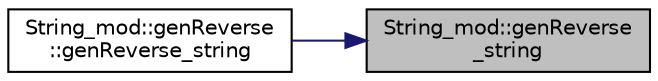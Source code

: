 digraph "String_mod::genReverse_string"
{
 // LATEX_PDF_SIZE
  edge [fontname="Helvetica",fontsize="10",labelfontname="Helvetica",labelfontsize="10"];
  node [fontname="Helvetica",fontsize="10",shape=record];
  rankdir="RL";
  Node1 [label="String_mod::genReverse\l_string",height=0.2,width=0.4,color="black", fillcolor="grey75", style="filled", fontcolor="black",tooltip="Generate the reverse of the input array of strings of type String_type."];
  Node1 -> Node2 [dir="back",color="midnightblue",fontsize="10",style="solid",fontname="Helvetica"];
  Node2 [label="String_mod::genReverse\l::genReverse_string",height=0.2,width=0.4,color="black", fillcolor="white", style="filled",URL="$interfaceString__mod_1_1genReverse.html#af0b0e3b34989f748bc75a9e9d23e6399",tooltip="Generate the reverse of the input array of strings of type String_type."];
}
